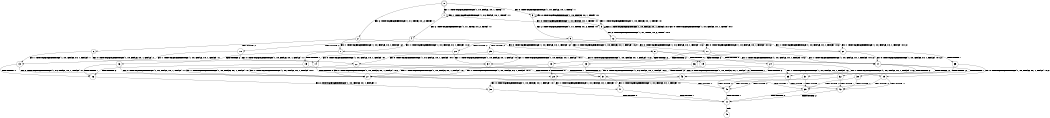 digraph BCG {
size = "7, 10.5";
center = TRUE;
node [shape = circle];
0 [peripheries = 2];
0 -> 1 [label = "EX !1 !ATOMIC_EXCH_BRANCH (1, +0, FALSE, +0, 1, TRUE) !::"];
0 -> 2 [label = "EX !2 !ATOMIC_EXCH_BRANCH (1, +1, TRUE, +0, 2, TRUE) !::"];
0 -> 3 [label = "EX !0 !ATOMIC_EXCH_BRANCH (1, +0, FALSE, +0, 1, TRUE) !::"];
1 -> 4 [label = "EX !2 !ATOMIC_EXCH_BRANCH (1, +1, TRUE, +0, 2, TRUE) !:1:"];
1 -> 5 [label = "EX !0 !ATOMIC_EXCH_BRANCH (1, +0, FALSE, +0, 1, TRUE) !:1:"];
1 -> 1 [label = "EX !1 !ATOMIC_EXCH_BRANCH (1, +0, FALSE, +0, 1, TRUE) !:1:"];
2 -> 6 [label = "TERMINATE !2"];
2 -> 7 [label = "EX !1 !ATOMIC_EXCH_BRANCH (1, +0, FALSE, +0, 1, FALSE) !:2:"];
2 -> 8 [label = "EX !0 !ATOMIC_EXCH_BRANCH (1, +0, FALSE, +0, 1, FALSE) !:2:"];
3 -> 5 [label = "EX !1 !ATOMIC_EXCH_BRANCH (1, +0, FALSE, +0, 1, TRUE) !:0:"];
3 -> 9 [label = "EX !2 !ATOMIC_EXCH_BRANCH (1, +1, TRUE, +0, 2, TRUE) !:0:"];
3 -> 3 [label = "EX !0 !ATOMIC_EXCH_BRANCH (1, +0, FALSE, +0, 1, TRUE) !:0:"];
4 -> 10 [label = "TERMINATE !2"];
4 -> 11 [label = "EX !0 !ATOMIC_EXCH_BRANCH (1, +0, FALSE, +0, 1, FALSE) !:1:2:"];
4 -> 7 [label = "EX !1 !ATOMIC_EXCH_BRANCH (1, +0, FALSE, +0, 1, FALSE) !:1:2:"];
5 -> 12 [label = "EX !2 !ATOMIC_EXCH_BRANCH (1, +1, TRUE, +0, 2, TRUE) !:0:1:"];
5 -> 5 [label = "EX !1 !ATOMIC_EXCH_BRANCH (1, +0, FALSE, +0, 1, TRUE) !:0:1:"];
5 -> 5 [label = "EX !0 !ATOMIC_EXCH_BRANCH (1, +0, FALSE, +0, 1, TRUE) !:0:1:"];
6 -> 13 [label = "EX !1 !ATOMIC_EXCH_BRANCH (1, +0, FALSE, +0, 1, FALSE) !::"];
6 -> 14 [label = "EX !0 !ATOMIC_EXCH_BRANCH (1, +0, FALSE, +0, 1, FALSE) !::"];
7 -> 15 [label = "TERMINATE !1"];
7 -> 16 [label = "TERMINATE !2"];
7 -> 17 [label = "EX !0 !ATOMIC_EXCH_BRANCH (1, +0, FALSE, +0, 1, FALSE) !:1:2:"];
8 -> 18 [label = "TERMINATE !2"];
8 -> 19 [label = "TERMINATE !0"];
8 -> 17 [label = "EX !1 !ATOMIC_EXCH_BRANCH (1, +0, FALSE, +0, 1, FALSE) !:0:2:"];
9 -> 20 [label = "TERMINATE !2"];
9 -> 21 [label = "EX !1 !ATOMIC_EXCH_BRANCH (1, +0, FALSE, +0, 1, FALSE) !:0:2:"];
9 -> 8 [label = "EX !0 !ATOMIC_EXCH_BRANCH (1, +0, FALSE, +0, 1, FALSE) !:0:2:"];
10 -> 13 [label = "EX !1 !ATOMIC_EXCH_BRANCH (1, +0, FALSE, +0, 1, FALSE) !:1:"];
10 -> 22 [label = "EX !0 !ATOMIC_EXCH_BRANCH (1, +0, FALSE, +0, 1, FALSE) !:1:"];
11 -> 23 [label = "TERMINATE !2"];
11 -> 24 [label = "TERMINATE !0"];
11 -> 17 [label = "EX !1 !ATOMIC_EXCH_BRANCH (1, +0, FALSE, +0, 1, FALSE) !:0:1:2:"];
12 -> 25 [label = "TERMINATE !2"];
12 -> 21 [label = "EX !1 !ATOMIC_EXCH_BRANCH (1, +0, FALSE, +0, 1, FALSE) !:0:1:2:"];
12 -> 11 [label = "EX !0 !ATOMIC_EXCH_BRANCH (1, +0, FALSE, +0, 1, FALSE) !:0:1:2:"];
13 -> 26 [label = "TERMINATE !1"];
13 -> 27 [label = "EX !0 !ATOMIC_EXCH_BRANCH (1, +0, FALSE, +0, 1, FALSE) !:1:"];
14 -> 28 [label = "TERMINATE !0"];
14 -> 27 [label = "EX !1 !ATOMIC_EXCH_BRANCH (1, +0, FALSE, +0, 1, FALSE) !:0:"];
15 -> 26 [label = "TERMINATE !2"];
15 -> 29 [label = "EX !0 !ATOMIC_EXCH_BRANCH (1, +0, FALSE, +0, 1, FALSE) !:2:"];
16 -> 26 [label = "TERMINATE !1"];
16 -> 27 [label = "EX !0 !ATOMIC_EXCH_BRANCH (1, +0, FALSE, +0, 1, FALSE) !:1:"];
17 -> 30 [label = "TERMINATE !1"];
17 -> 31 [label = "TERMINATE !2"];
17 -> 32 [label = "TERMINATE !0"];
18 -> 28 [label = "TERMINATE !0"];
18 -> 27 [label = "EX !1 !ATOMIC_EXCH_BRANCH (1, +0, FALSE, +0, 1, FALSE) !:0:"];
19 -> 28 [label = "TERMINATE !2"];
19 -> 33 [label = "EX !1 !ATOMIC_EXCH_BRANCH (1, +0, FALSE, +0, 1, FALSE) !:2:"];
20 -> 14 [label = "EX !0 !ATOMIC_EXCH_BRANCH (1, +0, FALSE, +0, 1, FALSE) !:0:"];
20 -> 34 [label = "EX !1 !ATOMIC_EXCH_BRANCH (1, +0, FALSE, +0, 1, FALSE) !:0:"];
21 -> 35 [label = "TERMINATE !1"];
21 -> 36 [label = "TERMINATE !2"];
21 -> 17 [label = "EX !0 !ATOMIC_EXCH_BRANCH (1, +0, FALSE, +0, 1, FALSE) !:0:1:2:"];
22 -> 37 [label = "TERMINATE !0"];
22 -> 27 [label = "EX !1 !ATOMIC_EXCH_BRANCH (1, +0, FALSE, +0, 1, FALSE) !:0:1:"];
23 -> 27 [label = "EX !1 !ATOMIC_EXCH_BRANCH (1, +0, FALSE, +0, 1, FALSE) !:0:1:"];
23 -> 37 [label = "TERMINATE !0"];
24 -> 33 [label = "EX !1 !ATOMIC_EXCH_BRANCH (1, +0, FALSE, +0, 1, FALSE) !:1:2:"];
24 -> 37 [label = "TERMINATE !2"];
25 -> 34 [label = "EX !1 !ATOMIC_EXCH_BRANCH (1, +0, FALSE, +0, 1, FALSE) !:0:1:"];
25 -> 22 [label = "EX !0 !ATOMIC_EXCH_BRANCH (1, +0, FALSE, +0, 1, FALSE) !:0:1:"];
26 -> 38 [label = "EX !0 !ATOMIC_EXCH_BRANCH (1, +0, FALSE, +0, 1, FALSE) !::"];
27 -> 39 [label = "TERMINATE !1"];
27 -> 40 [label = "TERMINATE !0"];
28 -> 41 [label = "EX !1 !ATOMIC_EXCH_BRANCH (1, +0, FALSE, +0, 1, FALSE) !::"];
29 -> 39 [label = "TERMINATE !2"];
29 -> 42 [label = "TERMINATE !0"];
30 -> 39 [label = "TERMINATE !2"];
30 -> 42 [label = "TERMINATE !0"];
31 -> 39 [label = "TERMINATE !1"];
31 -> 40 [label = "TERMINATE !0"];
32 -> 42 [label = "TERMINATE !1"];
32 -> 40 [label = "TERMINATE !2"];
33 -> 42 [label = "TERMINATE !1"];
33 -> 40 [label = "TERMINATE !2"];
34 -> 43 [label = "TERMINATE !1"];
34 -> 27 [label = "EX !0 !ATOMIC_EXCH_BRANCH (1, +0, FALSE, +0, 1, FALSE) !:0:1:"];
35 -> 29 [label = "EX !0 !ATOMIC_EXCH_BRANCH (1, +0, FALSE, +0, 1, FALSE) !:0:2:"];
35 -> 43 [label = "TERMINATE !2"];
36 -> 27 [label = "EX !0 !ATOMIC_EXCH_BRANCH (1, +0, FALSE, +0, 1, FALSE) !:0:1:"];
36 -> 43 [label = "TERMINATE !1"];
37 -> 41 [label = "EX !1 !ATOMIC_EXCH_BRANCH (1, +0, FALSE, +0, 1, FALSE) !:1:"];
38 -> 44 [label = "TERMINATE !0"];
39 -> 44 [label = "TERMINATE !0"];
40 -> 44 [label = "TERMINATE !1"];
41 -> 44 [label = "TERMINATE !1"];
42 -> 44 [label = "TERMINATE !2"];
43 -> 38 [label = "EX !0 !ATOMIC_EXCH_BRANCH (1, +0, FALSE, +0, 1, FALSE) !:0:"];
44 -> 45 [label = "exit"];
}
